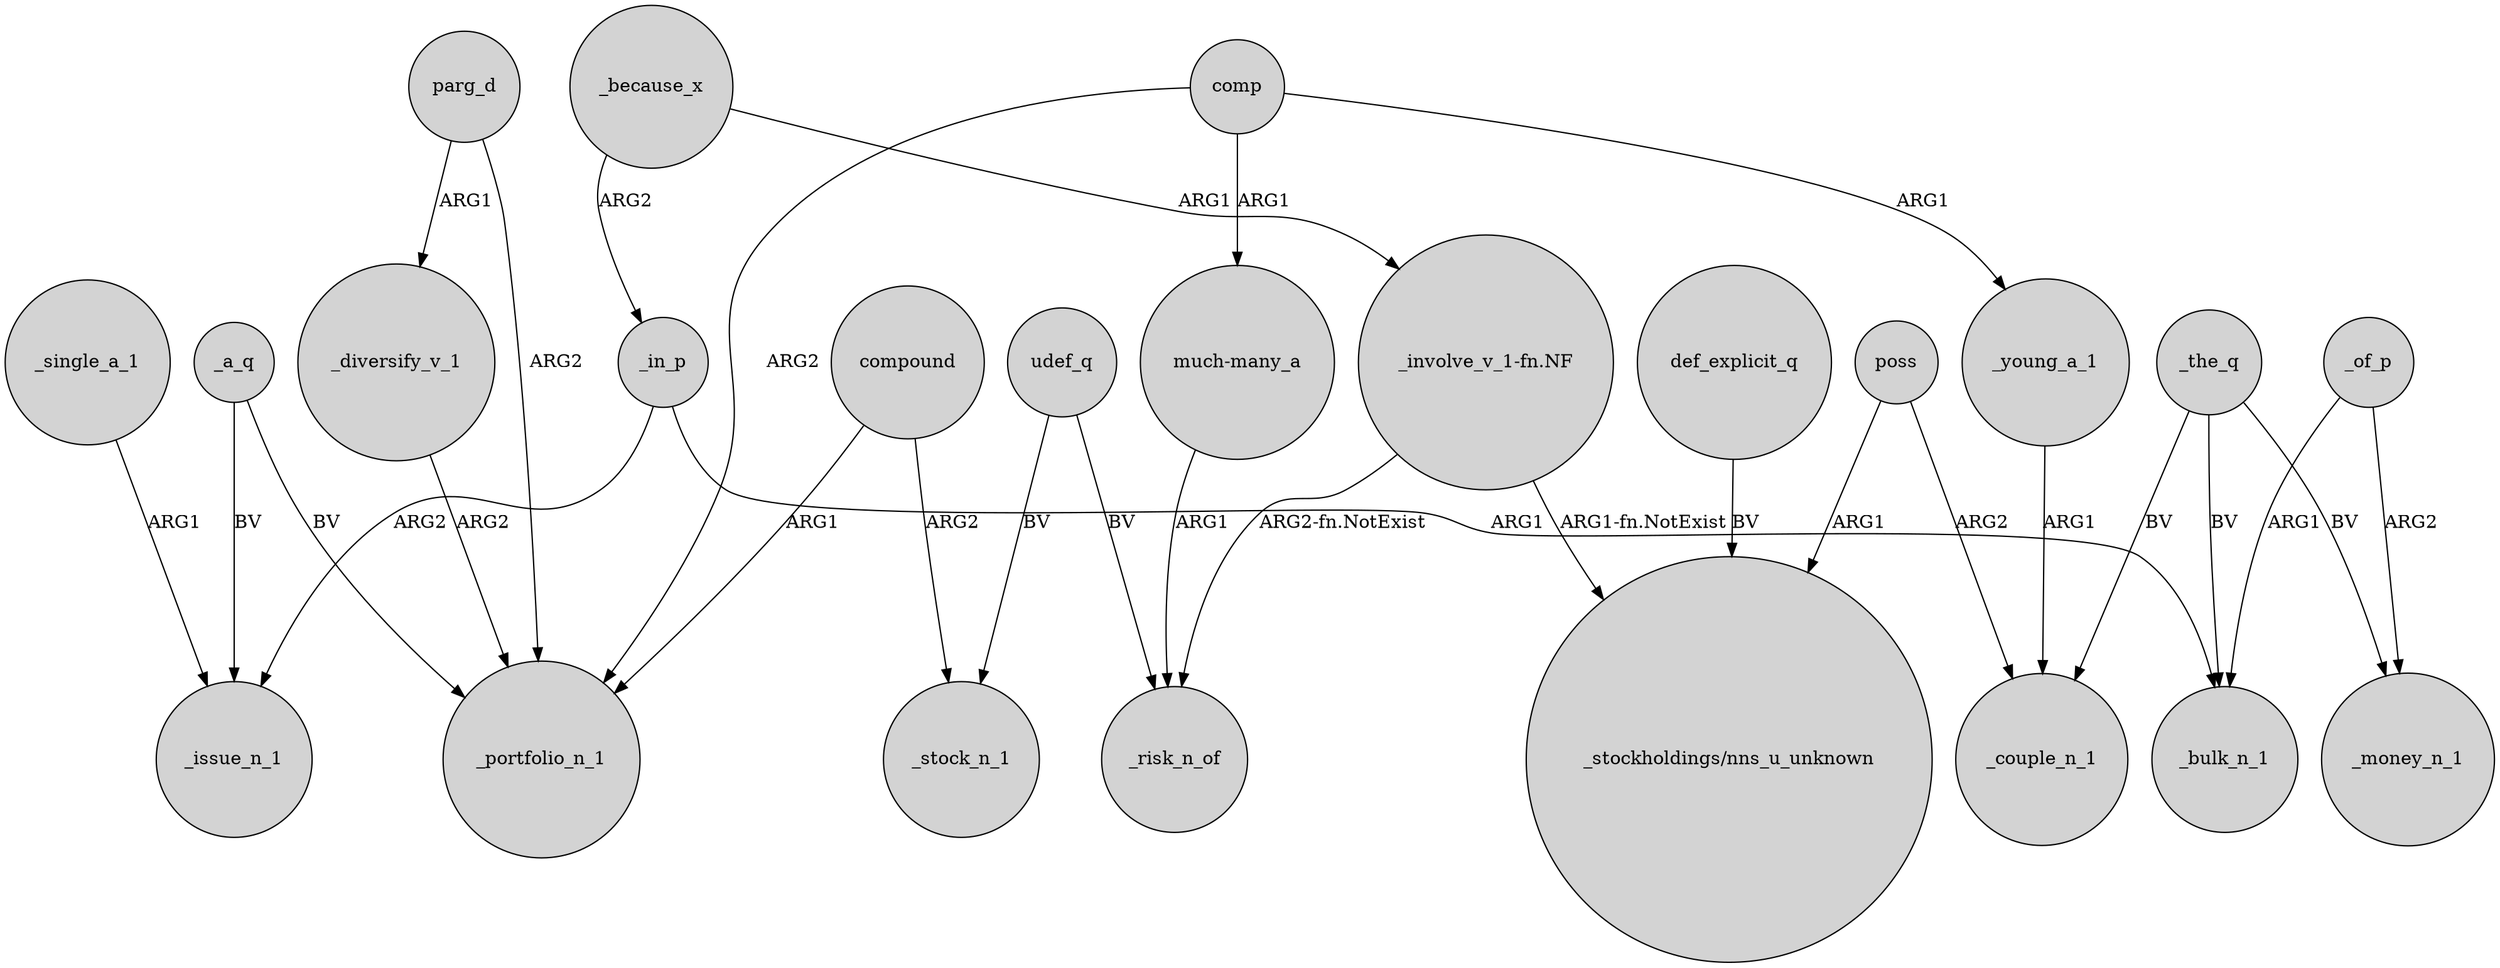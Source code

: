 digraph {
	node [shape=circle style=filled]
	_single_a_1 -> _issue_n_1 [label=ARG1]
	poss -> _couple_n_1 [label=ARG2]
	udef_q -> _risk_n_of [label=BV]
	_the_q -> _couple_n_1 [label=BV]
	_the_q -> _money_n_1 [label=BV]
	comp -> _portfolio_n_1 [label=ARG2]
	_a_q -> _issue_n_1 [label=BV]
	_in_p -> _issue_n_1 [label=ARG2]
	_in_p -> _bulk_n_1 [label=ARG1]
	_young_a_1 -> _couple_n_1 [label=ARG1]
	compound -> _portfolio_n_1 [label=ARG1]
	compound -> _stock_n_1 [label=ARG2]
	_of_p -> _bulk_n_1 [label=ARG1]
	udef_q -> _stock_n_1 [label=BV]
	comp -> "much-many_a" [label=ARG1]
	def_explicit_q -> "_stockholdings/nns_u_unknown" [label=BV]
	_because_x -> "_involve_v_1-fn.NF" [label=ARG1]
	_the_q -> _bulk_n_1 [label=BV]
	"_involve_v_1-fn.NF" -> "_stockholdings/nns_u_unknown" [label="ARG1-fn.NotExist"]
	_diversify_v_1 -> _portfolio_n_1 [label=ARG2]
	parg_d -> _portfolio_n_1 [label=ARG2]
	comp -> _young_a_1 [label=ARG1]
	parg_d -> _diversify_v_1 [label=ARG1]
	_of_p -> _money_n_1 [label=ARG2]
	_a_q -> _portfolio_n_1 [label=BV]
	"much-many_a" -> _risk_n_of [label=ARG1]
	poss -> "_stockholdings/nns_u_unknown" [label=ARG1]
	_because_x -> _in_p [label=ARG2]
	"_involve_v_1-fn.NF" -> _risk_n_of [label="ARG2-fn.NotExist"]
}
